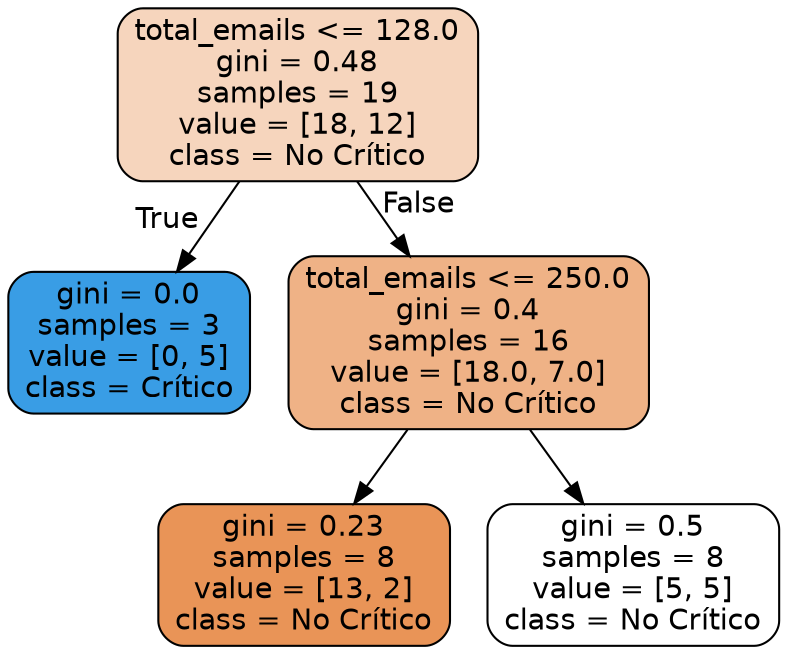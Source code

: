 digraph Tree {
node [shape=box, style="filled, rounded", color="black", fontname="helvetica"] ;
edge [fontname="helvetica"] ;
0 [label="total_emails <= 128.0\ngini = 0.48\nsamples = 19\nvalue = [18, 12]\nclass = No Crítico", fillcolor="#f6d5bd"] ;
1 [label="gini = 0.0\nsamples = 3\nvalue = [0, 5]\nclass = Crítico", fillcolor="#399de5"] ;
0 -> 1 [labeldistance=2.5, labelangle=45, headlabel="True"] ;
2 [label="total_emails <= 250.0\ngini = 0.4\nsamples = 16\nvalue = [18.0, 7.0]\nclass = No Crítico", fillcolor="#efb286"] ;
0 -> 2 [labeldistance=2.5, labelangle=-45, headlabel="False"] ;
3 [label="gini = 0.23\nsamples = 8\nvalue = [13, 2]\nclass = No Crítico", fillcolor="#e99457"] ;
2 -> 3 ;
4 [label="gini = 0.5\nsamples = 8\nvalue = [5, 5]\nclass = No Crítico", fillcolor="#ffffff"] ;
2 -> 4 ;
}